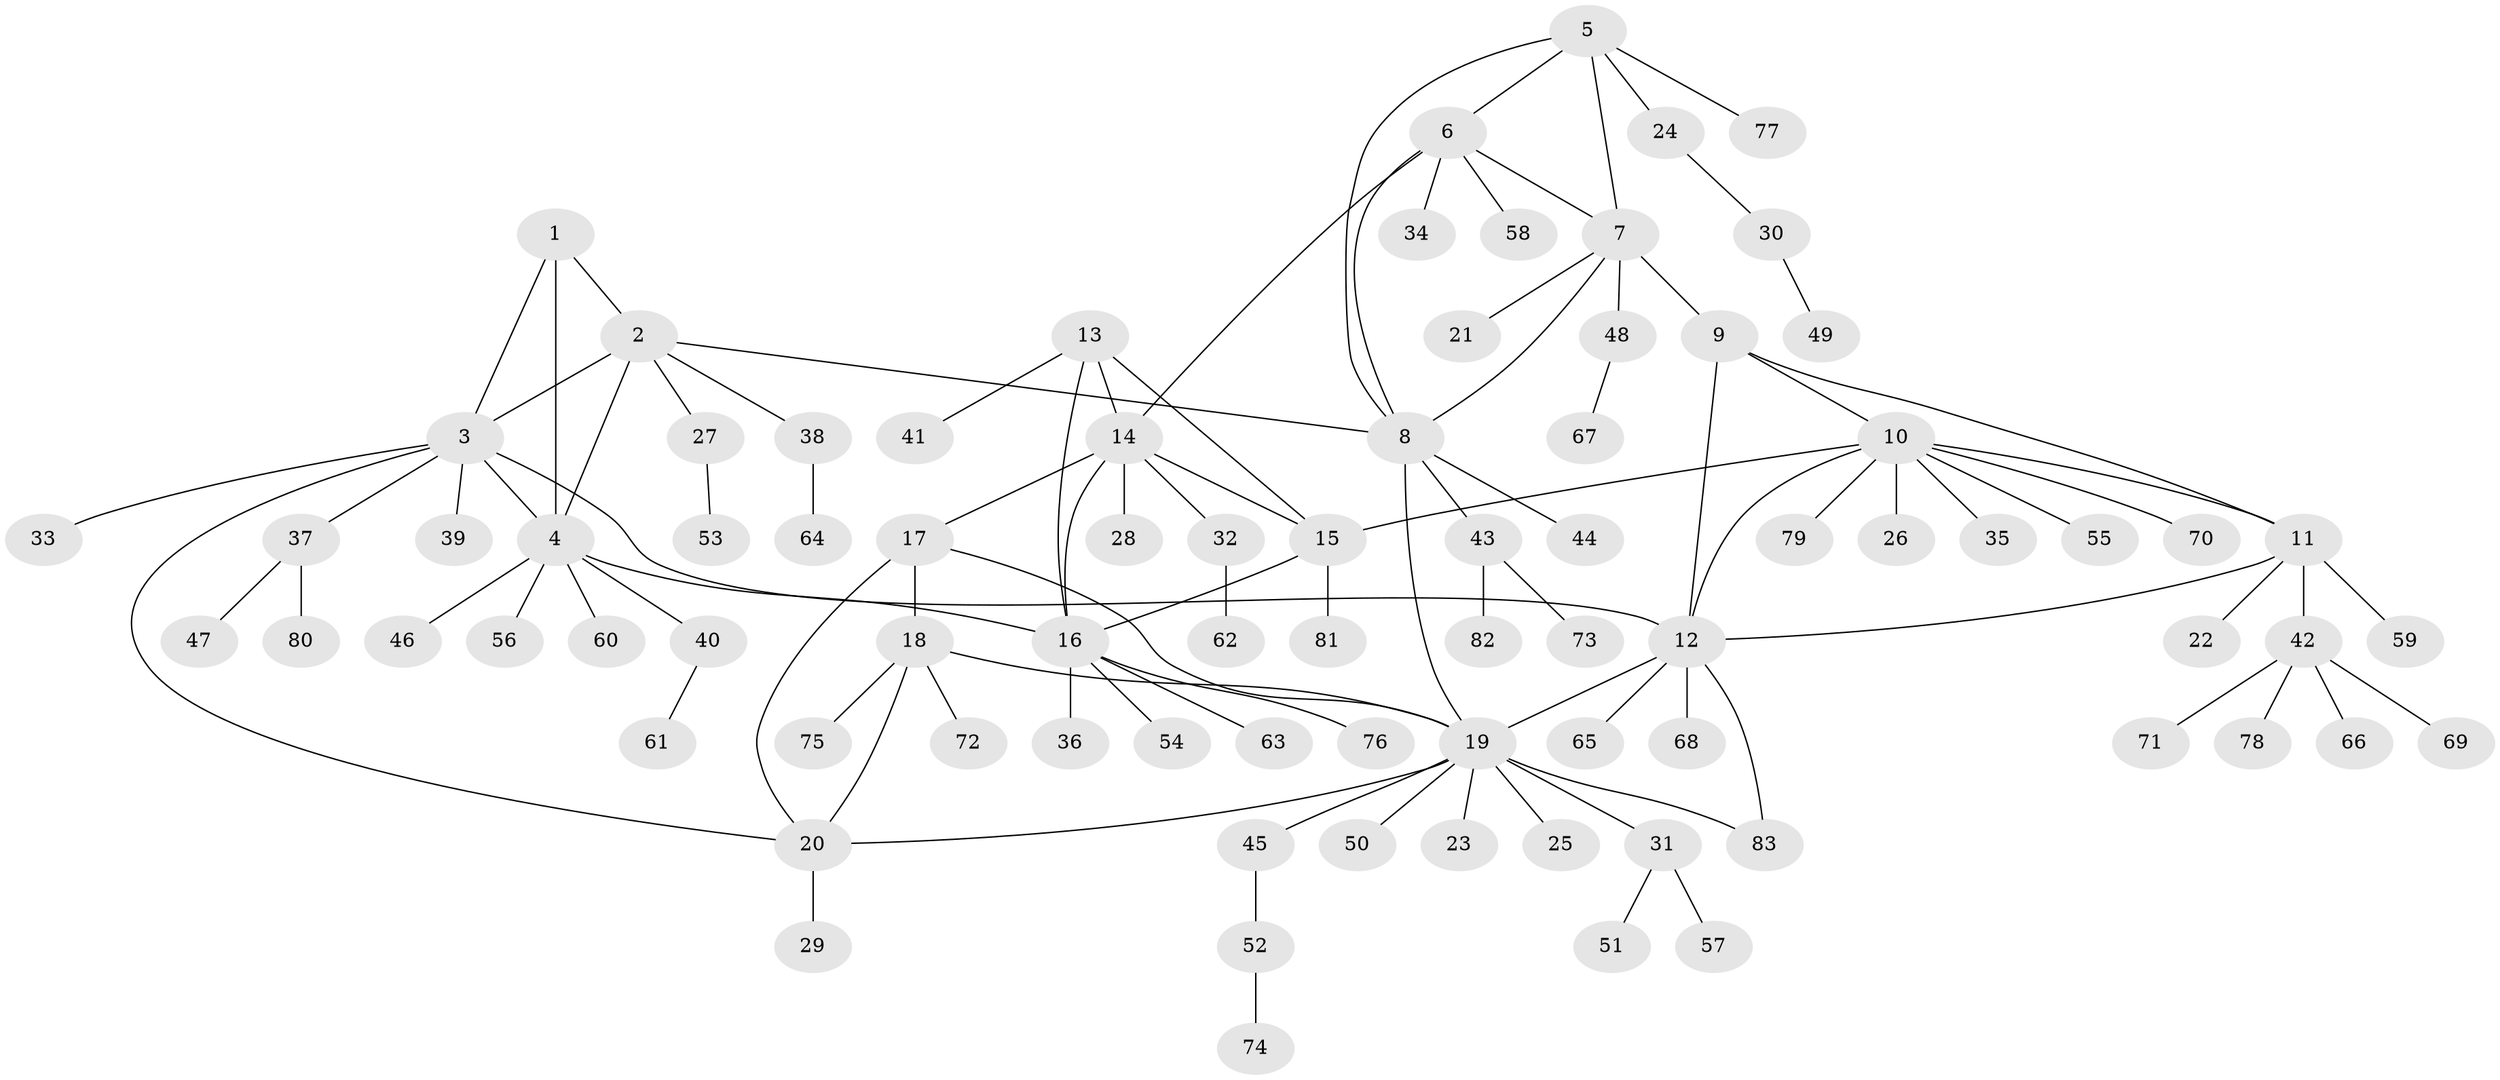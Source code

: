 // coarse degree distribution, {1: 0.6666666666666666, 9: 0.041666666666666664, 10: 0.041666666666666664, 3: 0.125, 7: 0.041666666666666664, 5: 0.041666666666666664, 2: 0.041666666666666664}
// Generated by graph-tools (version 1.1) at 2025/19/03/04/25 18:19:27]
// undirected, 83 vertices, 104 edges
graph export_dot {
graph [start="1"]
  node [color=gray90,style=filled];
  1;
  2;
  3;
  4;
  5;
  6;
  7;
  8;
  9;
  10;
  11;
  12;
  13;
  14;
  15;
  16;
  17;
  18;
  19;
  20;
  21;
  22;
  23;
  24;
  25;
  26;
  27;
  28;
  29;
  30;
  31;
  32;
  33;
  34;
  35;
  36;
  37;
  38;
  39;
  40;
  41;
  42;
  43;
  44;
  45;
  46;
  47;
  48;
  49;
  50;
  51;
  52;
  53;
  54;
  55;
  56;
  57;
  58;
  59;
  60;
  61;
  62;
  63;
  64;
  65;
  66;
  67;
  68;
  69;
  70;
  71;
  72;
  73;
  74;
  75;
  76;
  77;
  78;
  79;
  80;
  81;
  82;
  83;
  1 -- 2;
  1 -- 3;
  1 -- 4;
  2 -- 3;
  2 -- 4;
  2 -- 8;
  2 -- 27;
  2 -- 38;
  3 -- 4;
  3 -- 12;
  3 -- 20;
  3 -- 33;
  3 -- 37;
  3 -- 39;
  4 -- 16;
  4 -- 40;
  4 -- 46;
  4 -- 56;
  4 -- 60;
  5 -- 6;
  5 -- 7;
  5 -- 8;
  5 -- 24;
  5 -- 77;
  6 -- 7;
  6 -- 8;
  6 -- 14;
  6 -- 34;
  6 -- 58;
  7 -- 8;
  7 -- 9;
  7 -- 21;
  7 -- 48;
  8 -- 19;
  8 -- 43;
  8 -- 44;
  9 -- 10;
  9 -- 11;
  9 -- 12;
  10 -- 11;
  10 -- 12;
  10 -- 15;
  10 -- 26;
  10 -- 35;
  10 -- 55;
  10 -- 70;
  10 -- 79;
  11 -- 12;
  11 -- 22;
  11 -- 42;
  11 -- 59;
  12 -- 19;
  12 -- 65;
  12 -- 68;
  12 -- 83;
  13 -- 14;
  13 -- 15;
  13 -- 16;
  13 -- 41;
  14 -- 15;
  14 -- 16;
  14 -- 17;
  14 -- 28;
  14 -- 32;
  15 -- 16;
  15 -- 81;
  16 -- 36;
  16 -- 54;
  16 -- 63;
  16 -- 76;
  17 -- 18;
  17 -- 19;
  17 -- 20;
  18 -- 19;
  18 -- 20;
  18 -- 72;
  18 -- 75;
  19 -- 20;
  19 -- 23;
  19 -- 25;
  19 -- 31;
  19 -- 45;
  19 -- 50;
  19 -- 83;
  20 -- 29;
  24 -- 30;
  27 -- 53;
  30 -- 49;
  31 -- 51;
  31 -- 57;
  32 -- 62;
  37 -- 47;
  37 -- 80;
  38 -- 64;
  40 -- 61;
  42 -- 66;
  42 -- 69;
  42 -- 71;
  42 -- 78;
  43 -- 73;
  43 -- 82;
  45 -- 52;
  48 -- 67;
  52 -- 74;
}

